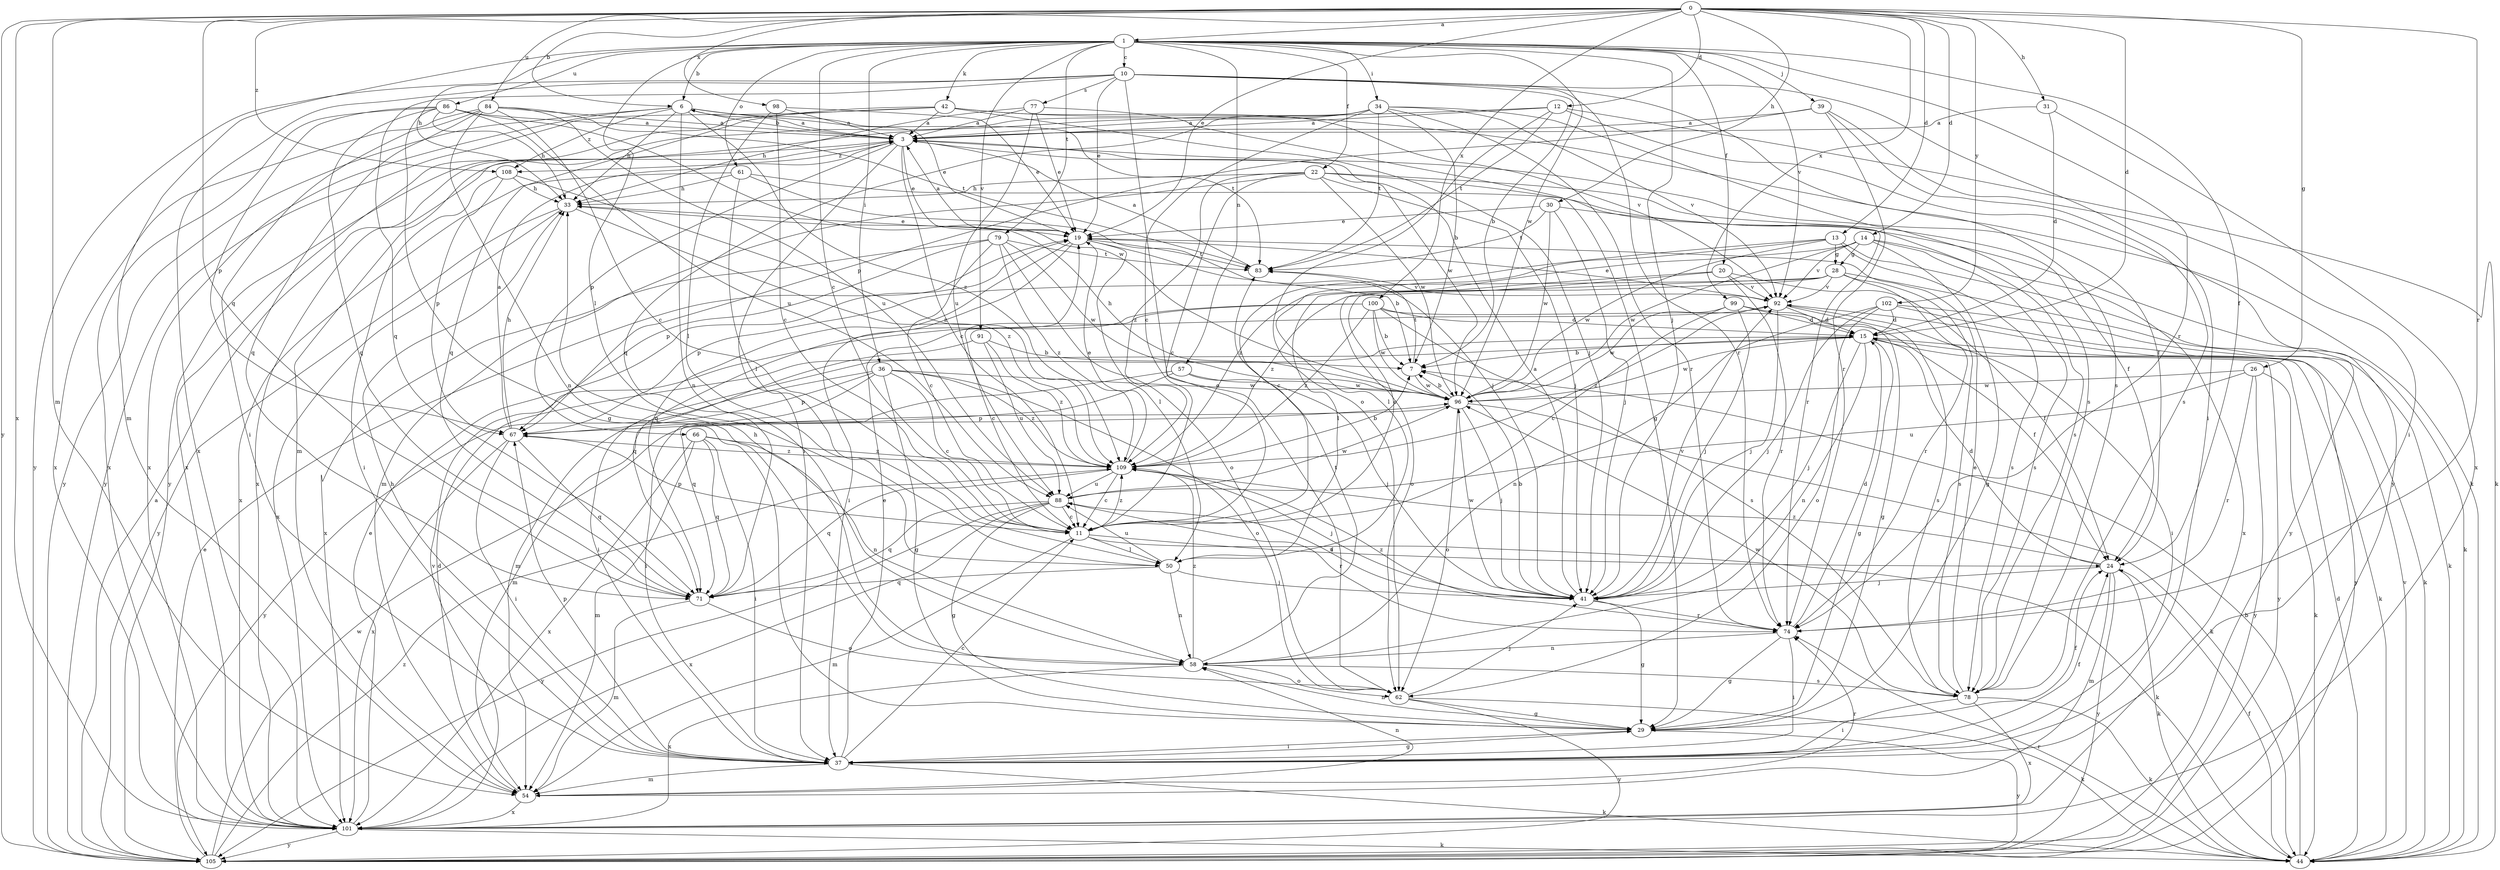strict digraph  {
0;
1;
3;
6;
7;
10;
11;
12;
13;
14;
15;
19;
20;
22;
24;
26;
28;
29;
30;
31;
33;
34;
36;
37;
39;
41;
42;
44;
50;
54;
57;
58;
61;
62;
66;
67;
71;
74;
77;
78;
79;
83;
84;
86;
88;
91;
92;
96;
98;
99;
100;
101;
102;
105;
108;
109;
0 -> 1  [label=a];
0 -> 6  [label=b];
0 -> 12  [label=d];
0 -> 13  [label=d];
0 -> 14  [label=d];
0 -> 15  [label=d];
0 -> 19  [label=e];
0 -> 26  [label=g];
0 -> 30  [label=h];
0 -> 31  [label=h];
0 -> 54  [label=m];
0 -> 71  [label=q];
0 -> 74  [label=r];
0 -> 84  [label=u];
0 -> 98  [label=x];
0 -> 99  [label=x];
0 -> 100  [label=x];
0 -> 101  [label=x];
0 -> 102  [label=y];
0 -> 105  [label=y];
0 -> 108  [label=z];
1 -> 6  [label=b];
1 -> 10  [label=c];
1 -> 11  [label=c];
1 -> 20  [label=f];
1 -> 22  [label=f];
1 -> 24  [label=f];
1 -> 33  [label=h];
1 -> 34  [label=i];
1 -> 36  [label=i];
1 -> 39  [label=j];
1 -> 41  [label=j];
1 -> 42  [label=k];
1 -> 50  [label=l];
1 -> 54  [label=m];
1 -> 57  [label=n];
1 -> 61  [label=o];
1 -> 74  [label=r];
1 -> 79  [label=t];
1 -> 86  [label=u];
1 -> 91  [label=v];
1 -> 92  [label=v];
1 -> 96  [label=w];
3 -> 6  [label=b];
3 -> 11  [label=c];
3 -> 19  [label=e];
3 -> 24  [label=f];
3 -> 37  [label=i];
3 -> 66  [label=p];
3 -> 96  [label=w];
3 -> 101  [label=x];
3 -> 108  [label=z];
6 -> 3  [label=a];
6 -> 19  [label=e];
6 -> 33  [label=h];
6 -> 58  [label=n];
6 -> 83  [label=t];
6 -> 101  [label=x];
6 -> 105  [label=y];
6 -> 108  [label=z];
6 -> 109  [label=z];
7 -> 83  [label=t];
7 -> 96  [label=w];
10 -> 7  [label=b];
10 -> 19  [label=e];
10 -> 37  [label=i];
10 -> 62  [label=o];
10 -> 71  [label=q];
10 -> 74  [label=r];
10 -> 77  [label=s];
10 -> 78  [label=s];
10 -> 101  [label=x];
10 -> 105  [label=y];
11 -> 24  [label=f];
11 -> 44  [label=k];
11 -> 50  [label=l];
11 -> 54  [label=m];
11 -> 67  [label=p];
11 -> 109  [label=z];
12 -> 3  [label=a];
12 -> 44  [label=k];
12 -> 54  [label=m];
12 -> 62  [label=o];
12 -> 83  [label=t];
12 -> 105  [label=y];
13 -> 11  [label=c];
13 -> 28  [label=g];
13 -> 44  [label=k];
13 -> 50  [label=l];
13 -> 78  [label=s];
13 -> 96  [label=w];
14 -> 28  [label=g];
14 -> 29  [label=g];
14 -> 78  [label=s];
14 -> 92  [label=v];
14 -> 96  [label=w];
14 -> 101  [label=x];
14 -> 109  [label=z];
15 -> 7  [label=b];
15 -> 29  [label=g];
15 -> 41  [label=j];
15 -> 44  [label=k];
15 -> 54  [label=m];
15 -> 58  [label=n];
15 -> 96  [label=w];
15 -> 105  [label=y];
19 -> 3  [label=a];
19 -> 7  [label=b];
19 -> 37  [label=i];
19 -> 50  [label=l];
19 -> 71  [label=q];
19 -> 83  [label=t];
20 -> 24  [label=f];
20 -> 50  [label=l];
20 -> 62  [label=o];
20 -> 74  [label=r];
20 -> 92  [label=v];
22 -> 11  [label=c];
22 -> 24  [label=f];
22 -> 33  [label=h];
22 -> 41  [label=j];
22 -> 54  [label=m];
22 -> 74  [label=r];
22 -> 96  [label=w];
22 -> 109  [label=z];
24 -> 15  [label=d];
24 -> 41  [label=j];
24 -> 44  [label=k];
24 -> 54  [label=m];
24 -> 105  [label=y];
24 -> 109  [label=z];
26 -> 44  [label=k];
26 -> 74  [label=r];
26 -> 88  [label=u];
26 -> 96  [label=w];
26 -> 105  [label=y];
28 -> 11  [label=c];
28 -> 44  [label=k];
28 -> 67  [label=p];
28 -> 74  [label=r];
28 -> 78  [label=s];
28 -> 92  [label=v];
28 -> 109  [label=z];
29 -> 24  [label=f];
29 -> 37  [label=i];
29 -> 58  [label=n];
29 -> 105  [label=y];
30 -> 19  [label=e];
30 -> 41  [label=j];
30 -> 83  [label=t];
30 -> 96  [label=w];
30 -> 105  [label=y];
31 -> 3  [label=a];
31 -> 15  [label=d];
31 -> 101  [label=x];
33 -> 19  [label=e];
33 -> 101  [label=x];
33 -> 105  [label=y];
33 -> 109  [label=z];
34 -> 3  [label=a];
34 -> 7  [label=b];
34 -> 11  [label=c];
34 -> 71  [label=q];
34 -> 74  [label=r];
34 -> 78  [label=s];
34 -> 83  [label=t];
34 -> 92  [label=v];
34 -> 105  [label=y];
36 -> 11  [label=c];
36 -> 29  [label=g];
36 -> 37  [label=i];
36 -> 62  [label=o];
36 -> 67  [label=p];
36 -> 96  [label=w];
36 -> 105  [label=y];
36 -> 109  [label=z];
37 -> 11  [label=c];
37 -> 19  [label=e];
37 -> 24  [label=f];
37 -> 29  [label=g];
37 -> 33  [label=h];
37 -> 44  [label=k];
37 -> 54  [label=m];
37 -> 67  [label=p];
39 -> 3  [label=a];
39 -> 37  [label=i];
39 -> 67  [label=p];
39 -> 74  [label=r];
39 -> 78  [label=s];
41 -> 3  [label=a];
41 -> 7  [label=b];
41 -> 29  [label=g];
41 -> 74  [label=r];
41 -> 88  [label=u];
41 -> 92  [label=v];
41 -> 96  [label=w];
42 -> 3  [label=a];
42 -> 41  [label=j];
42 -> 44  [label=k];
42 -> 71  [label=q];
42 -> 92  [label=v];
42 -> 101  [label=x];
42 -> 105  [label=y];
44 -> 7  [label=b];
44 -> 15  [label=d];
44 -> 24  [label=f];
44 -> 74  [label=r];
44 -> 92  [label=v];
50 -> 41  [label=j];
50 -> 58  [label=n];
50 -> 71  [label=q];
50 -> 88  [label=u];
54 -> 15  [label=d];
54 -> 58  [label=n];
54 -> 74  [label=r];
54 -> 101  [label=x];
57 -> 41  [label=j];
57 -> 54  [label=m];
57 -> 71  [label=q];
57 -> 96  [label=w];
58 -> 33  [label=h];
58 -> 62  [label=o];
58 -> 78  [label=s];
58 -> 83  [label=t];
58 -> 101  [label=x];
58 -> 109  [label=z];
61 -> 33  [label=h];
61 -> 41  [label=j];
61 -> 50  [label=l];
61 -> 78  [label=s];
61 -> 101  [label=x];
62 -> 29  [label=g];
62 -> 41  [label=j];
62 -> 44  [label=k];
62 -> 105  [label=y];
66 -> 37  [label=i];
66 -> 54  [label=m];
66 -> 58  [label=n];
66 -> 71  [label=q];
66 -> 101  [label=x];
66 -> 109  [label=z];
67 -> 3  [label=a];
67 -> 33  [label=h];
67 -> 37  [label=i];
67 -> 71  [label=q];
67 -> 101  [label=x];
67 -> 109  [label=z];
71 -> 54  [label=m];
71 -> 62  [label=o];
74 -> 15  [label=d];
74 -> 29  [label=g];
74 -> 37  [label=i];
74 -> 58  [label=n];
74 -> 109  [label=z];
77 -> 3  [label=a];
77 -> 19  [label=e];
77 -> 29  [label=g];
77 -> 33  [label=h];
77 -> 88  [label=u];
78 -> 19  [label=e];
78 -> 37  [label=i];
78 -> 44  [label=k];
78 -> 96  [label=w];
78 -> 101  [label=x];
79 -> 11  [label=c];
79 -> 62  [label=o];
79 -> 67  [label=p];
79 -> 83  [label=t];
79 -> 96  [label=w];
79 -> 101  [label=x];
79 -> 109  [label=z];
83 -> 3  [label=a];
83 -> 92  [label=v];
84 -> 3  [label=a];
84 -> 11  [label=c];
84 -> 37  [label=i];
84 -> 58  [label=n];
84 -> 71  [label=q];
84 -> 83  [label=t];
84 -> 88  [label=u];
84 -> 101  [label=x];
86 -> 3  [label=a];
86 -> 29  [label=g];
86 -> 33  [label=h];
86 -> 67  [label=p];
86 -> 71  [label=q];
86 -> 88  [label=u];
86 -> 96  [label=w];
86 -> 101  [label=x];
88 -> 11  [label=c];
88 -> 29  [label=g];
88 -> 71  [label=q];
88 -> 74  [label=r];
88 -> 96  [label=w];
88 -> 101  [label=x];
88 -> 105  [label=y];
91 -> 7  [label=b];
91 -> 37  [label=i];
91 -> 88  [label=u];
91 -> 109  [label=z];
92 -> 15  [label=d];
92 -> 19  [label=e];
92 -> 37  [label=i];
92 -> 41  [label=j];
92 -> 78  [label=s];
92 -> 109  [label=z];
96 -> 7  [label=b];
96 -> 33  [label=h];
96 -> 41  [label=j];
96 -> 44  [label=k];
96 -> 62  [label=o];
96 -> 67  [label=p];
98 -> 3  [label=a];
98 -> 11  [label=c];
98 -> 19  [label=e];
98 -> 50  [label=l];
99 -> 11  [label=c];
99 -> 15  [label=d];
99 -> 29  [label=g];
99 -> 41  [label=j];
99 -> 96  [label=w];
100 -> 7  [label=b];
100 -> 11  [label=c];
100 -> 15  [label=d];
100 -> 24  [label=f];
100 -> 71  [label=q];
100 -> 78  [label=s];
100 -> 96  [label=w];
100 -> 109  [label=z];
101 -> 19  [label=e];
101 -> 44  [label=k];
101 -> 92  [label=v];
101 -> 105  [label=y];
102 -> 15  [label=d];
102 -> 41  [label=j];
102 -> 44  [label=k];
102 -> 58  [label=n];
102 -> 62  [label=o];
102 -> 105  [label=y];
105 -> 3  [label=a];
105 -> 19  [label=e];
105 -> 96  [label=w];
105 -> 109  [label=z];
108 -> 33  [label=h];
108 -> 37  [label=i];
108 -> 67  [label=p];
108 -> 109  [label=z];
109 -> 7  [label=b];
109 -> 11  [label=c];
109 -> 19  [label=e];
109 -> 41  [label=j];
109 -> 71  [label=q];
109 -> 88  [label=u];
}
